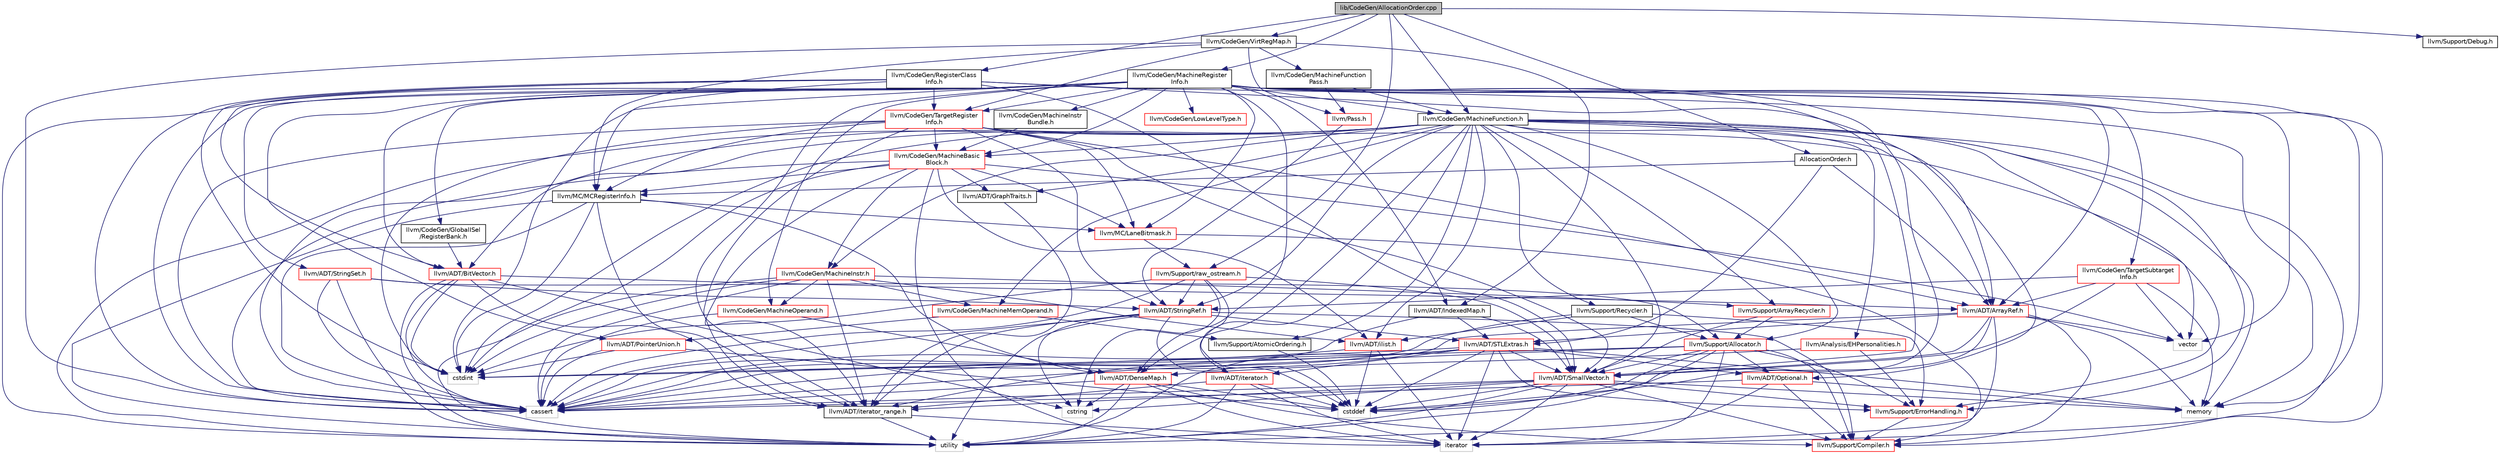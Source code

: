 digraph "lib/CodeGen/AllocationOrder.cpp"
{
 // LATEX_PDF_SIZE
  bgcolor="transparent";
  edge [fontname="Helvetica",fontsize="10",labelfontname="Helvetica",labelfontsize="10"];
  node [fontname="Helvetica",fontsize="10",shape="box"];
  Node1 [label="lib/CodeGen/AllocationOrder.cpp",height=0.2,width=0.4,color="black", fillcolor="grey75", style="filled", fontcolor="black",tooltip=" "];
  Node1 -> Node2 [color="midnightblue",fontsize="10",style="solid",fontname="Helvetica"];
  Node2 [label="AllocationOrder.h",height=0.2,width=0.4,color="black",URL="$AllocationOrder_8h.html",tooltip=" "];
  Node2 -> Node3 [color="midnightblue",fontsize="10",style="solid",fontname="Helvetica"];
  Node3 [label="llvm/ADT/ArrayRef.h",height=0.2,width=0.4,color="red",URL="$ArrayRef_8h.html",tooltip=" "];
  Node3 -> Node26 [color="midnightblue",fontsize="10",style="solid",fontname="Helvetica"];
  Node26 [label="llvm/ADT/SmallVector.h",height=0.2,width=0.4,color="red",URL="$SmallVector_8h.html",tooltip=" "];
  Node26 -> Node27 [color="midnightblue",fontsize="10",style="solid",fontname="Helvetica"];
  Node27 [label="llvm/ADT/iterator_range.h",height=0.2,width=0.4,color="black",URL="$iterator__range_8h.html",tooltip="This provides a very simple, boring adaptor for a begin and end iterator into a range type."];
  Node27 -> Node28 [color="midnightblue",fontsize="10",style="solid",fontname="Helvetica"];
  Node28 [label="iterator",height=0.2,width=0.4,color="grey75",tooltip=" "];
  Node27 -> Node23 [color="midnightblue",fontsize="10",style="solid",fontname="Helvetica"];
  Node23 [label="utility",height=0.2,width=0.4,color="grey75",tooltip=" "];
  Node26 -> Node17 [color="midnightblue",fontsize="10",style="solid",fontname="Helvetica"];
  Node17 [label="llvm/Support/Compiler.h",height=0.2,width=0.4,color="red",URL="$Compiler_8h.html",tooltip=" "];
  Node26 -> Node38 [color="midnightblue",fontsize="10",style="solid",fontname="Helvetica"];
  Node38 [label="llvm/Support/ErrorHandling.h",height=0.2,width=0.4,color="red",URL="$llvm_2Support_2ErrorHandling_8h.html",tooltip=" "];
  Node38 -> Node17 [color="midnightblue",fontsize="10",style="solid",fontname="Helvetica"];
  Node26 -> Node24 [color="midnightblue",fontsize="10",style="solid",fontname="Helvetica"];
  Node24 [label="cassert",height=0.2,width=0.4,color="grey75",tooltip=" "];
  Node26 -> Node30 [color="midnightblue",fontsize="10",style="solid",fontname="Helvetica"];
  Node30 [label="cstddef",height=0.2,width=0.4,color="grey75",tooltip=" "];
  Node26 -> Node35 [color="midnightblue",fontsize="10",style="solid",fontname="Helvetica"];
  Node35 [label="cstring",height=0.2,width=0.4,color="grey75",tooltip=" "];
  Node26 -> Node28 [color="midnightblue",fontsize="10",style="solid",fontname="Helvetica"];
  Node26 -> Node25 [color="midnightblue",fontsize="10",style="solid",fontname="Helvetica"];
  Node25 [label="memory",height=0.2,width=0.4,color="grey75",tooltip=" "];
  Node26 -> Node23 [color="midnightblue",fontsize="10",style="solid",fontname="Helvetica"];
  Node3 -> Node14 [color="midnightblue",fontsize="10",style="solid",fontname="Helvetica"];
  Node14 [label="llvm/ADT/STLExtras.h",height=0.2,width=0.4,color="red",URL="$STLExtras_8h.html",tooltip=" "];
  Node14 -> Node15 [color="midnightblue",fontsize="10",style="solid",fontname="Helvetica"];
  Node15 [label="llvm/ADT/Optional.h",height=0.2,width=0.4,color="red",URL="$Optional_8h.html",tooltip=" "];
  Node15 -> Node17 [color="midnightblue",fontsize="10",style="solid",fontname="Helvetica"];
  Node15 -> Node24 [color="midnightblue",fontsize="10",style="solid",fontname="Helvetica"];
  Node15 -> Node25 [color="midnightblue",fontsize="10",style="solid",fontname="Helvetica"];
  Node15 -> Node23 [color="midnightblue",fontsize="10",style="solid",fontname="Helvetica"];
  Node14 -> Node26 [color="midnightblue",fontsize="10",style="solid",fontname="Helvetica"];
  Node14 -> Node42 [color="midnightblue",fontsize="10",style="solid",fontname="Helvetica"];
  Node42 [label="llvm/ADT/iterator.h",height=0.2,width=0.4,color="red",URL="$iterator_8h.html",tooltip=" "];
  Node42 -> Node27 [color="midnightblue",fontsize="10",style="solid",fontname="Helvetica"];
  Node42 -> Node30 [color="midnightblue",fontsize="10",style="solid",fontname="Helvetica"];
  Node42 -> Node28 [color="midnightblue",fontsize="10",style="solid",fontname="Helvetica"];
  Node42 -> Node23 [color="midnightblue",fontsize="10",style="solid",fontname="Helvetica"];
  Node14 -> Node27 [color="midnightblue",fontsize="10",style="solid",fontname="Helvetica"];
  Node14 -> Node38 [color="midnightblue",fontsize="10",style="solid",fontname="Helvetica"];
  Node14 -> Node24 [color="midnightblue",fontsize="10",style="solid",fontname="Helvetica"];
  Node14 -> Node30 [color="midnightblue",fontsize="10",style="solid",fontname="Helvetica"];
  Node14 -> Node44 [color="midnightblue",fontsize="10",style="solid",fontname="Helvetica"];
  Node44 [label="cstdint",height=0.2,width=0.4,color="grey75",tooltip=" "];
  Node14 -> Node28 [color="midnightblue",fontsize="10",style="solid",fontname="Helvetica"];
  Node14 -> Node25 [color="midnightblue",fontsize="10",style="solid",fontname="Helvetica"];
  Node14 -> Node23 [color="midnightblue",fontsize="10",style="solid",fontname="Helvetica"];
  Node3 -> Node17 [color="midnightblue",fontsize="10",style="solid",fontname="Helvetica"];
  Node3 -> Node24 [color="midnightblue",fontsize="10",style="solid",fontname="Helvetica"];
  Node3 -> Node30 [color="midnightblue",fontsize="10",style="solid",fontname="Helvetica"];
  Node3 -> Node28 [color="midnightblue",fontsize="10",style="solid",fontname="Helvetica"];
  Node3 -> Node25 [color="midnightblue",fontsize="10",style="solid",fontname="Helvetica"];
  Node3 -> Node52 [color="midnightblue",fontsize="10",style="solid",fontname="Helvetica"];
  Node52 [label="vector",height=0.2,width=0.4,color="grey75",tooltip=" "];
  Node2 -> Node14 [color="midnightblue",fontsize="10",style="solid",fontname="Helvetica"];
  Node2 -> Node53 [color="midnightblue",fontsize="10",style="solid",fontname="Helvetica"];
  Node53 [label="llvm/MC/MCRegisterInfo.h",height=0.2,width=0.4,color="black",URL="$MCRegisterInfo_8h.html",tooltip=" "];
  Node53 -> Node54 [color="midnightblue",fontsize="10",style="solid",fontname="Helvetica"];
  Node54 [label="llvm/ADT/DenseMap.h",height=0.2,width=0.4,color="red",URL="$DenseMap_8h.html",tooltip=" "];
  Node54 -> Node17 [color="midnightblue",fontsize="10",style="solid",fontname="Helvetica"];
  Node54 -> Node24 [color="midnightblue",fontsize="10",style="solid",fontname="Helvetica"];
  Node54 -> Node30 [color="midnightblue",fontsize="10",style="solid",fontname="Helvetica"];
  Node54 -> Node35 [color="midnightblue",fontsize="10",style="solid",fontname="Helvetica"];
  Node54 -> Node28 [color="midnightblue",fontsize="10",style="solid",fontname="Helvetica"];
  Node54 -> Node23 [color="midnightblue",fontsize="10",style="solid",fontname="Helvetica"];
  Node53 -> Node27 [color="midnightblue",fontsize="10",style="solid",fontname="Helvetica"];
  Node53 -> Node59 [color="midnightblue",fontsize="10",style="solid",fontname="Helvetica"];
  Node59 [label="llvm/MC/LaneBitmask.h",height=0.2,width=0.4,color="red",URL="$LaneBitmask_8h.html",tooltip="A common definition of LaneBitmask for use in TableGen and CodeGen."];
  Node59 -> Node17 [color="midnightblue",fontsize="10",style="solid",fontname="Helvetica"];
  Node59 -> Node63 [color="midnightblue",fontsize="10",style="solid",fontname="Helvetica"];
  Node63 [label="llvm/Support/raw_ostream.h",height=0.2,width=0.4,color="red",URL="$raw__ostream_8h.html",tooltip=" "];
  Node63 -> Node26 [color="midnightblue",fontsize="10",style="solid",fontname="Helvetica"];
  Node63 -> Node13 [color="midnightblue",fontsize="10",style="solid",fontname="Helvetica"];
  Node13 [label="llvm/ADT/StringRef.h",height=0.2,width=0.4,color="red",URL="$StringRef_8h.html",tooltip=" "];
  Node13 -> Node14 [color="midnightblue",fontsize="10",style="solid",fontname="Helvetica"];
  Node13 -> Node27 [color="midnightblue",fontsize="10",style="solid",fontname="Helvetica"];
  Node13 -> Node17 [color="midnightblue",fontsize="10",style="solid",fontname="Helvetica"];
  Node13 -> Node24 [color="midnightblue",fontsize="10",style="solid",fontname="Helvetica"];
  Node13 -> Node30 [color="midnightblue",fontsize="10",style="solid",fontname="Helvetica"];
  Node13 -> Node35 [color="midnightblue",fontsize="10",style="solid",fontname="Helvetica"];
  Node13 -> Node23 [color="midnightblue",fontsize="10",style="solid",fontname="Helvetica"];
  Node63 -> Node24 [color="midnightblue",fontsize="10",style="solid",fontname="Helvetica"];
  Node63 -> Node30 [color="midnightblue",fontsize="10",style="solid",fontname="Helvetica"];
  Node63 -> Node44 [color="midnightblue",fontsize="10",style="solid",fontname="Helvetica"];
  Node63 -> Node35 [color="midnightblue",fontsize="10",style="solid",fontname="Helvetica"];
  Node53 -> Node24 [color="midnightblue",fontsize="10",style="solid",fontname="Helvetica"];
  Node53 -> Node44 [color="midnightblue",fontsize="10",style="solid",fontname="Helvetica"];
  Node53 -> Node23 [color="midnightblue",fontsize="10",style="solid",fontname="Helvetica"];
  Node1 -> Node65 [color="midnightblue",fontsize="10",style="solid",fontname="Helvetica"];
  Node65 [label="llvm/CodeGen/MachineFunction.h",height=0.2,width=0.4,color="black",URL="$MachineFunction_8h.html",tooltip=" "];
  Node65 -> Node3 [color="midnightblue",fontsize="10",style="solid",fontname="Helvetica"];
  Node65 -> Node66 [color="midnightblue",fontsize="10",style="solid",fontname="Helvetica"];
  Node66 [label="llvm/ADT/BitVector.h",height=0.2,width=0.4,color="red",URL="$BitVector_8h.html",tooltip=" "];
  Node66 -> Node3 [color="midnightblue",fontsize="10",style="solid",fontname="Helvetica"];
  Node66 -> Node27 [color="midnightblue",fontsize="10",style="solid",fontname="Helvetica"];
  Node66 -> Node24 [color="midnightblue",fontsize="10",style="solid",fontname="Helvetica"];
  Node66 -> Node44 [color="midnightblue",fontsize="10",style="solid",fontname="Helvetica"];
  Node66 -> Node35 [color="midnightblue",fontsize="10",style="solid",fontname="Helvetica"];
  Node66 -> Node23 [color="midnightblue",fontsize="10",style="solid",fontname="Helvetica"];
  Node65 -> Node54 [color="midnightblue",fontsize="10",style="solid",fontname="Helvetica"];
  Node65 -> Node67 [color="midnightblue",fontsize="10",style="solid",fontname="Helvetica"];
  Node67 [label="llvm/ADT/GraphTraits.h",height=0.2,width=0.4,color="black",URL="$GraphTraits_8h.html",tooltip=" "];
  Node67 -> Node27 [color="midnightblue",fontsize="10",style="solid",fontname="Helvetica"];
  Node65 -> Node15 [color="midnightblue",fontsize="10",style="solid",fontname="Helvetica"];
  Node65 -> Node26 [color="midnightblue",fontsize="10",style="solid",fontname="Helvetica"];
  Node65 -> Node13 [color="midnightblue",fontsize="10",style="solid",fontname="Helvetica"];
  Node65 -> Node68 [color="midnightblue",fontsize="10",style="solid",fontname="Helvetica"];
  Node68 [label="llvm/ADT/ilist.h",height=0.2,width=0.4,color="red",URL="$ilist_8h.html",tooltip=" "];
  Node68 -> Node24 [color="midnightblue",fontsize="10",style="solid",fontname="Helvetica"];
  Node68 -> Node30 [color="midnightblue",fontsize="10",style="solid",fontname="Helvetica"];
  Node68 -> Node28 [color="midnightblue",fontsize="10",style="solid",fontname="Helvetica"];
  Node65 -> Node42 [color="midnightblue",fontsize="10",style="solid",fontname="Helvetica"];
  Node65 -> Node76 [color="midnightblue",fontsize="10",style="solid",fontname="Helvetica"];
  Node76 [label="llvm/Analysis/EHPersonalities.h",height=0.2,width=0.4,color="red",URL="$EHPersonalities_8h.html",tooltip=" "];
  Node76 -> Node54 [color="midnightblue",fontsize="10",style="solid",fontname="Helvetica"];
  Node76 -> Node38 [color="midnightblue",fontsize="10",style="solid",fontname="Helvetica"];
  Node65 -> Node81 [color="midnightblue",fontsize="10",style="solid",fontname="Helvetica"];
  Node81 [label="llvm/CodeGen/MachineBasic\lBlock.h",height=0.2,width=0.4,color="red",URL="$MachineBasicBlock_8h.html",tooltip=" "];
  Node81 -> Node67 [color="midnightblue",fontsize="10",style="solid",fontname="Helvetica"];
  Node81 -> Node68 [color="midnightblue",fontsize="10",style="solid",fontname="Helvetica"];
  Node81 -> Node27 [color="midnightblue",fontsize="10",style="solid",fontname="Helvetica"];
  Node81 -> Node82 [color="midnightblue",fontsize="10",style="solid",fontname="Helvetica"];
  Node82 [label="llvm/CodeGen/MachineInstr.h",height=0.2,width=0.4,color="red",URL="$MachineInstr_8h.html",tooltip=" "];
  Node82 -> Node68 [color="midnightblue",fontsize="10",style="solid",fontname="Helvetica"];
  Node82 -> Node27 [color="midnightblue",fontsize="10",style="solid",fontname="Helvetica"];
  Node82 -> Node163 [color="midnightblue",fontsize="10",style="solid",fontname="Helvetica"];
  Node163 [label="llvm/CodeGen/MachineMemOperand.h",height=0.2,width=0.4,color="red",URL="$MachineMemOperand_8h.html",tooltip=" "];
  Node163 -> Node78 [color="midnightblue",fontsize="10",style="solid",fontname="Helvetica"];
  Node78 [label="llvm/ADT/PointerUnion.h",height=0.2,width=0.4,color="red",URL="$PointerUnion_8h.html",tooltip=" "];
  Node78 -> Node24 [color="midnightblue",fontsize="10",style="solid",fontname="Helvetica"];
  Node78 -> Node30 [color="midnightblue",fontsize="10",style="solid",fontname="Helvetica"];
  Node78 -> Node44 [color="midnightblue",fontsize="10",style="solid",fontname="Helvetica"];
  Node163 -> Node132 [color="midnightblue",fontsize="10",style="solid",fontname="Helvetica"];
  Node132 [label="llvm/Support/AtomicOrdering.h",height=0.2,width=0.4,color="black",URL="$AtomicOrdering_8h.html",tooltip="Atomic ordering constants."];
  Node132 -> Node30 [color="midnightblue",fontsize="10",style="solid",fontname="Helvetica"];
  Node82 -> Node170 [color="midnightblue",fontsize="10",style="solid",fontname="Helvetica"];
  Node170 [label="llvm/CodeGen/MachineOperand.h",height=0.2,width=0.4,color="red",URL="$MachineOperand_8h.html",tooltip=" "];
  Node170 -> Node54 [color="midnightblue",fontsize="10",style="solid",fontname="Helvetica"];
  Node170 -> Node24 [color="midnightblue",fontsize="10",style="solid",fontname="Helvetica"];
  Node82 -> Node191 [color="midnightblue",fontsize="10",style="solid",fontname="Helvetica"];
  Node191 [label="llvm/Support/ArrayRecycler.h",height=0.2,width=0.4,color="red",URL="$ArrayRecycler_8h.html",tooltip=" "];
  Node191 -> Node26 [color="midnightblue",fontsize="10",style="solid",fontname="Helvetica"];
  Node191 -> Node47 [color="midnightblue",fontsize="10",style="solid",fontname="Helvetica"];
  Node47 [label="llvm/Support/Allocator.h",height=0.2,width=0.4,color="red",URL="$Allocator_8h.html",tooltip="This file defines the MallocAllocator and BumpPtrAllocator interfaces."];
  Node47 -> Node15 [color="midnightblue",fontsize="10",style="solid",fontname="Helvetica"];
  Node47 -> Node26 [color="midnightblue",fontsize="10",style="solid",fontname="Helvetica"];
  Node47 -> Node17 [color="midnightblue",fontsize="10",style="solid",fontname="Helvetica"];
  Node47 -> Node38 [color="midnightblue",fontsize="10",style="solid",fontname="Helvetica"];
  Node47 -> Node24 [color="midnightblue",fontsize="10",style="solid",fontname="Helvetica"];
  Node47 -> Node30 [color="midnightblue",fontsize="10",style="solid",fontname="Helvetica"];
  Node47 -> Node44 [color="midnightblue",fontsize="10",style="solid",fontname="Helvetica"];
  Node47 -> Node28 [color="midnightblue",fontsize="10",style="solid",fontname="Helvetica"];
  Node47 -> Node23 [color="midnightblue",fontsize="10",style="solid",fontname="Helvetica"];
  Node82 -> Node24 [color="midnightblue",fontsize="10",style="solid",fontname="Helvetica"];
  Node82 -> Node44 [color="midnightblue",fontsize="10",style="solid",fontname="Helvetica"];
  Node82 -> Node23 [color="midnightblue",fontsize="10",style="solid",fontname="Helvetica"];
  Node81 -> Node59 [color="midnightblue",fontsize="10",style="solid",fontname="Helvetica"];
  Node81 -> Node53 [color="midnightblue",fontsize="10",style="solid",fontname="Helvetica"];
  Node81 -> Node24 [color="midnightblue",fontsize="10",style="solid",fontname="Helvetica"];
  Node81 -> Node44 [color="midnightblue",fontsize="10",style="solid",fontname="Helvetica"];
  Node81 -> Node28 [color="midnightblue",fontsize="10",style="solid",fontname="Helvetica"];
  Node81 -> Node52 [color="midnightblue",fontsize="10",style="solid",fontname="Helvetica"];
  Node65 -> Node82 [color="midnightblue",fontsize="10",style="solid",fontname="Helvetica"];
  Node65 -> Node163 [color="midnightblue",fontsize="10",style="solid",fontname="Helvetica"];
  Node65 -> Node47 [color="midnightblue",fontsize="10",style="solid",fontname="Helvetica"];
  Node65 -> Node191 [color="midnightblue",fontsize="10",style="solid",fontname="Helvetica"];
  Node65 -> Node132 [color="midnightblue",fontsize="10",style="solid",fontname="Helvetica"];
  Node65 -> Node17 [color="midnightblue",fontsize="10",style="solid",fontname="Helvetica"];
  Node65 -> Node38 [color="midnightblue",fontsize="10",style="solid",fontname="Helvetica"];
  Node65 -> Node196 [color="midnightblue",fontsize="10",style="solid",fontname="Helvetica"];
  Node196 [label="llvm/Support/Recycler.h",height=0.2,width=0.4,color="black",URL="$Recycler_8h.html",tooltip=" "];
  Node196 -> Node68 [color="midnightblue",fontsize="10",style="solid",fontname="Helvetica"];
  Node196 -> Node47 [color="midnightblue",fontsize="10",style="solid",fontname="Helvetica"];
  Node196 -> Node38 [color="midnightblue",fontsize="10",style="solid",fontname="Helvetica"];
  Node196 -> Node24 [color="midnightblue",fontsize="10",style="solid",fontname="Helvetica"];
  Node65 -> Node24 [color="midnightblue",fontsize="10",style="solid",fontname="Helvetica"];
  Node65 -> Node44 [color="midnightblue",fontsize="10",style="solid",fontname="Helvetica"];
  Node65 -> Node25 [color="midnightblue",fontsize="10",style="solid",fontname="Helvetica"];
  Node65 -> Node23 [color="midnightblue",fontsize="10",style="solid",fontname="Helvetica"];
  Node65 -> Node52 [color="midnightblue",fontsize="10",style="solid",fontname="Helvetica"];
  Node1 -> Node197 [color="midnightblue",fontsize="10",style="solid",fontname="Helvetica"];
  Node197 [label="llvm/CodeGen/MachineRegister\lInfo.h",height=0.2,width=0.4,color="black",URL="$MachineRegisterInfo_8h.html",tooltip=" "];
  Node197 -> Node3 [color="midnightblue",fontsize="10",style="solid",fontname="Helvetica"];
  Node197 -> Node66 [color="midnightblue",fontsize="10",style="solid",fontname="Helvetica"];
  Node197 -> Node54 [color="midnightblue",fontsize="10",style="solid",fontname="Helvetica"];
  Node197 -> Node198 [color="midnightblue",fontsize="10",style="solid",fontname="Helvetica"];
  Node198 [label="llvm/ADT/IndexedMap.h",height=0.2,width=0.4,color="black",URL="$IndexedMap_8h.html",tooltip=" "];
  Node198 -> Node26 [color="midnightblue",fontsize="10",style="solid",fontname="Helvetica"];
  Node198 -> Node14 [color="midnightblue",fontsize="10",style="solid",fontname="Helvetica"];
  Node198 -> Node24 [color="midnightblue",fontsize="10",style="solid",fontname="Helvetica"];
  Node197 -> Node78 [color="midnightblue",fontsize="10",style="solid",fontname="Helvetica"];
  Node197 -> Node26 [color="midnightblue",fontsize="10",style="solid",fontname="Helvetica"];
  Node197 -> Node199 [color="midnightblue",fontsize="10",style="solid",fontname="Helvetica"];
  Node199 [label="llvm/ADT/StringSet.h",height=0.2,width=0.4,color="red",URL="$StringSet_8h.html",tooltip=" "];
  Node199 -> Node13 [color="midnightblue",fontsize="10",style="solid",fontname="Helvetica"];
  Node199 -> Node47 [color="midnightblue",fontsize="10",style="solid",fontname="Helvetica"];
  Node199 -> Node24 [color="midnightblue",fontsize="10",style="solid",fontname="Helvetica"];
  Node199 -> Node23 [color="midnightblue",fontsize="10",style="solid",fontname="Helvetica"];
  Node197 -> Node27 [color="midnightblue",fontsize="10",style="solid",fontname="Helvetica"];
  Node197 -> Node200 [color="midnightblue",fontsize="10",style="solid",fontname="Helvetica"];
  Node200 [label="llvm/CodeGen/GlobalISel\l/RegisterBank.h",height=0.2,width=0.4,color="black",URL="$RegisterBank_8h.html",tooltip=" "];
  Node200 -> Node66 [color="midnightblue",fontsize="10",style="solid",fontname="Helvetica"];
  Node197 -> Node201 [color="midnightblue",fontsize="10",style="solid",fontname="Helvetica"];
  Node201 [label="llvm/CodeGen/LowLevelType.h",height=0.2,width=0.4,color="red",URL="$LowLevelType_8h.html",tooltip=" "];
  Node197 -> Node81 [color="midnightblue",fontsize="10",style="solid",fontname="Helvetica"];
  Node197 -> Node65 [color="midnightblue",fontsize="10",style="solid",fontname="Helvetica"];
  Node197 -> Node202 [color="midnightblue",fontsize="10",style="solid",fontname="Helvetica"];
  Node202 [label="llvm/CodeGen/MachineInstr\lBundle.h",height=0.2,width=0.4,color="black",URL="$MachineInstrBundle_8h.html",tooltip=" "];
  Node202 -> Node81 [color="midnightblue",fontsize="10",style="solid",fontname="Helvetica"];
  Node197 -> Node170 [color="midnightblue",fontsize="10",style="solid",fontname="Helvetica"];
  Node197 -> Node203 [color="midnightblue",fontsize="10",style="solid",fontname="Helvetica"];
  Node203 [label="llvm/CodeGen/TargetRegister\lInfo.h",height=0.2,width=0.4,color="red",URL="$TargetRegisterInfo_8h.html",tooltip=" "];
  Node203 -> Node3 [color="midnightblue",fontsize="10",style="solid",fontname="Helvetica"];
  Node203 -> Node26 [color="midnightblue",fontsize="10",style="solid",fontname="Helvetica"];
  Node203 -> Node13 [color="midnightblue",fontsize="10",style="solid",fontname="Helvetica"];
  Node203 -> Node27 [color="midnightblue",fontsize="10",style="solid",fontname="Helvetica"];
  Node203 -> Node81 [color="midnightblue",fontsize="10",style="solid",fontname="Helvetica"];
  Node203 -> Node59 [color="midnightblue",fontsize="10",style="solid",fontname="Helvetica"];
  Node203 -> Node53 [color="midnightblue",fontsize="10",style="solid",fontname="Helvetica"];
  Node203 -> Node38 [color="midnightblue",fontsize="10",style="solid",fontname="Helvetica"];
  Node203 -> Node24 [color="midnightblue",fontsize="10",style="solid",fontname="Helvetica"];
  Node203 -> Node44 [color="midnightblue",fontsize="10",style="solid",fontname="Helvetica"];
  Node197 -> Node204 [color="midnightblue",fontsize="10",style="solid",fontname="Helvetica"];
  Node204 [label="llvm/CodeGen/TargetSubtarget\lInfo.h",height=0.2,width=0.4,color="red",URL="$TargetSubtargetInfo_8h.html",tooltip=" "];
  Node204 -> Node3 [color="midnightblue",fontsize="10",style="solid",fontname="Helvetica"];
  Node204 -> Node26 [color="midnightblue",fontsize="10",style="solid",fontname="Helvetica"];
  Node204 -> Node13 [color="midnightblue",fontsize="10",style="solid",fontname="Helvetica"];
  Node204 -> Node25 [color="midnightblue",fontsize="10",style="solid",fontname="Helvetica"];
  Node204 -> Node52 [color="midnightblue",fontsize="10",style="solid",fontname="Helvetica"];
  Node197 -> Node59 [color="midnightblue",fontsize="10",style="solid",fontname="Helvetica"];
  Node197 -> Node24 [color="midnightblue",fontsize="10",style="solid",fontname="Helvetica"];
  Node197 -> Node30 [color="midnightblue",fontsize="10",style="solid",fontname="Helvetica"];
  Node197 -> Node44 [color="midnightblue",fontsize="10",style="solid",fontname="Helvetica"];
  Node197 -> Node28 [color="midnightblue",fontsize="10",style="solid",fontname="Helvetica"];
  Node197 -> Node25 [color="midnightblue",fontsize="10",style="solid",fontname="Helvetica"];
  Node197 -> Node23 [color="midnightblue",fontsize="10",style="solid",fontname="Helvetica"];
  Node197 -> Node52 [color="midnightblue",fontsize="10",style="solid",fontname="Helvetica"];
  Node1 -> Node214 [color="midnightblue",fontsize="10",style="solid",fontname="Helvetica"];
  Node214 [label="llvm/CodeGen/RegisterClass\lInfo.h",height=0.2,width=0.4,color="black",URL="$RegisterClassInfo_8h.html",tooltip=" "];
  Node214 -> Node3 [color="midnightblue",fontsize="10",style="solid",fontname="Helvetica"];
  Node214 -> Node66 [color="midnightblue",fontsize="10",style="solid",fontname="Helvetica"];
  Node214 -> Node26 [color="midnightblue",fontsize="10",style="solid",fontname="Helvetica"];
  Node214 -> Node203 [color="midnightblue",fontsize="10",style="solid",fontname="Helvetica"];
  Node214 -> Node53 [color="midnightblue",fontsize="10",style="solid",fontname="Helvetica"];
  Node214 -> Node24 [color="midnightblue",fontsize="10",style="solid",fontname="Helvetica"];
  Node214 -> Node44 [color="midnightblue",fontsize="10",style="solid",fontname="Helvetica"];
  Node214 -> Node25 [color="midnightblue",fontsize="10",style="solid",fontname="Helvetica"];
  Node1 -> Node215 [color="midnightblue",fontsize="10",style="solid",fontname="Helvetica"];
  Node215 [label="llvm/CodeGen/VirtRegMap.h",height=0.2,width=0.4,color="black",URL="$VirtRegMap_8h.html",tooltip=" "];
  Node215 -> Node198 [color="midnightblue",fontsize="10",style="solid",fontname="Helvetica"];
  Node215 -> Node216 [color="midnightblue",fontsize="10",style="solid",fontname="Helvetica"];
  Node216 [label="llvm/CodeGen/MachineFunction\lPass.h",height=0.2,width=0.4,color="black",URL="$MachineFunctionPass_8h.html",tooltip=" "];
  Node216 -> Node65 [color="midnightblue",fontsize="10",style="solid",fontname="Helvetica"];
  Node216 -> Node138 [color="midnightblue",fontsize="10",style="solid",fontname="Helvetica"];
  Node138 [label="llvm/Pass.h",height=0.2,width=0.4,color="red",URL="$Pass_8h.html",tooltip=" "];
  Node138 -> Node13 [color="midnightblue",fontsize="10",style="solid",fontname="Helvetica"];
  Node215 -> Node203 [color="midnightblue",fontsize="10",style="solid",fontname="Helvetica"];
  Node215 -> Node53 [color="midnightblue",fontsize="10",style="solid",fontname="Helvetica"];
  Node215 -> Node138 [color="midnightblue",fontsize="10",style="solid",fontname="Helvetica"];
  Node215 -> Node24 [color="midnightblue",fontsize="10",style="solid",fontname="Helvetica"];
  Node1 -> Node160 [color="midnightblue",fontsize="10",style="solid",fontname="Helvetica"];
  Node160 [label="llvm/Support/Debug.h",height=0.2,width=0.4,color="black",URL="$Debug_8h.html",tooltip=" "];
  Node1 -> Node63 [color="midnightblue",fontsize="10",style="solid",fontname="Helvetica"];
}
